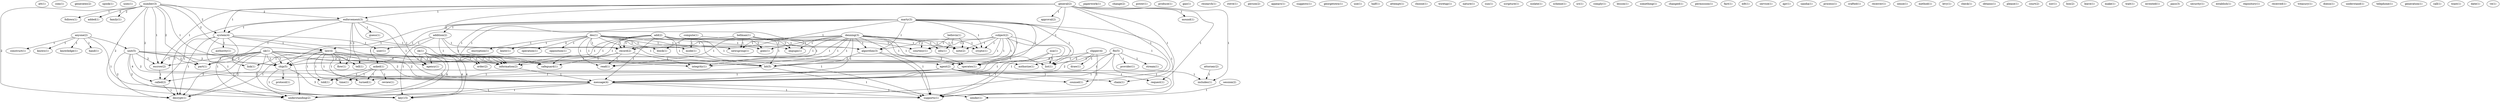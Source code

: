 digraph G {
  att [ label="att(1)" ];
  com [ label="com(1)" ];
  generates [ label="generates(2)" ];
  spook [ label="spook(1)" ];
  uses [ label="uses(1)" ];
  anyone [ label="anyone(2)" ];
  knowledge [ label="knowledge(1)" ];
  unit [ label="unit(5)" ];
  hand [ label="hand(1)" ];
  construct [ label="construct(1)" ];
  knows [ label="knows(1)" ];
  key [ label="key(15)" ];
  paperwork [ label="paperwork(1)" ];
  change [ label="change(2)" ];
  power [ label="power(1)" ];
  produce [ label="produce(1)" ];
  number [ label="number(3)" ];
  follows [ label="follows(1)" ];
  enforcement [ label="enforcement(3)" ];
  added [ label="added(1)" ];
  family [ label="family(1)" ];
  system [ label="system(4)" ];
  law [ label="law(4)" ];
  chip [ label="chip(5)" ];
  escrow [ label="escrow(2)" ];
  part [ label="part(1)" ];
  decrypt [ label="decrypt(1)" ];
  message [ label="message(4)" ];
  understanding [ label="understanding(2)" ];
  gao [ label="gao(1)" ];
  research [ label="research(1)" ];
  des [ label="des(1)" ];
  encryption [ label="encryption(1)" ];
  knew [ label="knew(1)" ];
  operation [ label="operation(1)" ];
  opposition [ label="opposition(1)" ];
  newsgroup [ label="newsgroup(1)" ];
  block [ label="block(1)" ];
  mode [ label="mode(1)" ];
  algorithm [ label="algorithm(3)" ];
  bit [ label="bit(5)" ];
  goes [ label="goes(1)" ];
  impugn [ label="impugn(1)" ];
  record [ label="record(2)" ];
  read [ label="read(1)" ];
  integrity [ label="integrity(1)" ];
  steve [ label="steve(1)" ];
  person [ label="person(2)" ];
  appears [ label="appears(1)" ];
  add [ label="add(2)" ];
  crypto [ label="crypto(1)" ];
  operates [ label="operates(1)" ];
  safeguard [ label="safeguard(1)" ];
  information [ label="information(2)" ];
  supports [ label="supports(1)" ];
  suggests [ label="suggests(1)" ];
  general [ label="general(2)" ];
  approval [ label="approval(2)" ];
  agent [ label="agent(2)" ];
  counsel [ label="counsel(1)" ];
  chain [ label="chain(1)" ];
  mound [ label="mound(1)" ];
  request [ label="request(1)" ];
  includes [ label="includes(1)" ];
  georgetown [ label="georgetown(1)" ];
  use [ label="use(1)" ];
  compute [ label="compute(1)" ];
  marty [ label="marty(3)" ];
  addition [ label="addition(2)" ];
  asked [ label="asked(1)" ];
  list [ label="list(1)" ];
  half [ label="half(1)" ];
  attempt [ label="attempt(1)" ];
  choose [ label="choose(1)" ];
  wiretap [ label="wiretap(1)" ];
  nature [ label="nature(1)" ];
  sun [ label="sun(1)" ];
  scripture [ label="scripture(1)" ];
  isolate [ label="isolate(1)" ];
  scheme [ label="scheme(1)" ];
  guess [ label="guess(1)" ];
  link [ label="link(1)" ];
  flow [ label="flow(1)" ];
  tell [ label="tell(1)" ];
  agency [ label="agency(1)" ];
  subject [ label="subject(2)" ];
  courtesy [ label="courtesy(1)" ];
  note [ label="note(2)" ];
  sri [ label="sri(1)" ];
  comply [ label="comply(1)" ];
  lesson [ label="lesson(1)" ];
  something [ label="something(1)" ];
  changed [ label="changed(1)" ];
  permission [ label="permission(1)" ];
  fact [ label="fact(1)" ];
  edt [ label="edt(1)" ];
  authority [ label="authority(1)" ];
  called [ label="called(2)" ];
  user [ label="user(1)" ];
  authorize [ label="authorize(1)" ];
  told [ label="told(1)" ];
  time [ label="time(1)" ];
  turned [ label="turned(1)" ];
  uk [ label="uk(2)" ];
  denning [ label="denning(3)" ];
  edu [ label="edu(1)" ];
  service [ label="service(1)" ];
  apr [ label="apr(1)" ];
  sandia [ label="sandia(1)" ];
  process [ label="process(1)" ];
  crafted [ label="crafted(1)" ];
  receiver [ label="receiver(1)" ];
  bellovin [ label="bellovin(1)" ];
  hellman [ label="hellman(1)" ];
  sense [ label="sense(1)" ];
  uk [ label="uk(1)" ];
  method [ label="method(1)" ];
  levy [ label="levy(1)" ];
  check [ label="check(1)" ];
  obtains [ label="obtains(1)" ];
  protocol [ label="protocol(1)" ];
  please [ label="please(1)" ];
  court [ label="court(2)" ];
  session [ label="session(2)" ];
  sender [ label="sender(1)" ];
  compute [ label="compute(1)" ];
  xor [ label="xor(1)" ];
  box [ label="box(2)" ];
  leave [ label="leave(1)" ];
  make [ label="make(1)" ];
  wait [ label="wait(1)" ];
  invented [ label="invented(1)" ];
  clipper [ label="clipper(4)" ];
  draw [ label="draw(1)" ];
  pass [ label="pass(3)" ];
  attorney [ label="attorney(2)" ];
  review [ label="review(1)" ];
  sk [ label="sk(4)" ];
  order [ label="order(2)" ];
  security [ label="security(1)" ];
  establish [ label="establish(1)" ];
  repository [ label="repository(1)" ];
  sk [ label="sk(1)" ];
  received [ label="received(1)" ];
  treasury [ label="treasury(1)" ];
  nsa [ label="nsa(1)" ];
  doesn [ label="doesn(1)" ];
  understand [ label="understand(1)" ];
  telephone [ label="telephone(1)" ];
  fbi [ label="fbi(5)" ];
  provider [ label="provider(1)" ];
  stream [ label="stream(1)" ];
  generation [ label="generation(1)" ];
  call [ label="call(1)" ];
  want [ label="want(1)" ];
  date [ label="date(1)" ];
  ve [ label="ve(1)" ];
  anyone -> knowledge [ label="1" ];
  anyone -> unit [ label="1" ];
  anyone -> hand [ label="1" ];
  anyone -> construct [ label="1" ];
  anyone -> knows [ label="1" ];
  anyone -> key [ label="1" ];
  number -> follows [ label="1" ];
  number -> enforcement [ label="2" ];
  number -> added [ label="2" ];
  number -> family [ label="2" ];
  number -> system [ label="2" ];
  number -> law [ label="2" ];
  number -> chip [ label="1" ];
  number -> escrow [ label="1" ];
  number -> part [ label="2" ];
  number -> decrypt [ label="2" ];
  number -> message [ label="2" ];
  number -> understanding [ label="2" ];
  des -> encryption [ label="1" ];
  des -> knew [ label="1" ];
  des -> operation [ label="2" ];
  des -> opposition [ label="1" ];
  des -> newsgroup [ label="1" ];
  des -> block [ label="1" ];
  des -> mode [ label="1" ];
  des -> algorithm [ label="1" ];
  des -> bit [ label="1" ];
  des -> goes [ label="1" ];
  des -> impugn [ label="1" ];
  des -> record [ label="1" ];
  des -> read [ label="1" ];
  des -> integrity [ label="1" ];
  add -> crypto [ label="1" ];
  add -> chip [ label="1" ];
  add -> algorithm [ label="1" ];
  add -> bit [ label="1" ];
  add -> record [ label="1" ];
  add -> operates [ label="1" ];
  add -> safeguard [ label="1" ];
  add -> information [ label="1" ];
  add -> message [ label="1" ];
  add -> supports [ label="1" ];
  general -> enforcement [ label="1" ];
  general -> approval [ label="1" ];
  general -> system [ label="1" ];
  general -> law [ label="1" ];
  general -> agent [ label="1" ];
  general -> counsel [ label="1" ];
  general -> chain [ label="1" ];
  general -> escrow [ label="1" ];
  general -> mound [ label="1" ];
  general -> request [ label="1" ];
  general -> includes [ label="1" ];
  compute -> block [ label="1" ];
  compute -> mode [ label="1" ];
  compute -> bit [ label="1" ];
  marty -> crypto [ label="1" ];
  marty -> addition [ label="1" ];
  marty -> chip [ label="1" ];
  marty -> algorithm [ label="1" ];
  marty -> bit [ label="1" ];
  marty -> record [ label="1" ];
  marty -> operates [ label="1" ];
  marty -> asked [ label="1" ];
  marty -> safeguard [ label="1" ];
  marty -> information [ label="1" ];
  marty -> message [ label="1" ];
  marty -> list [ label="1" ];
  marty -> supports [ label="1" ];
  enforcement -> system [ label="1" ];
  enforcement -> guess [ label="1" ];
  enforcement -> link [ label="1" ];
  enforcement -> flow [ label="1" ];
  enforcement -> tell [ label="1" ];
  enforcement -> agency [ label="1" ];
  enforcement -> information [ label="1" ];
  enforcement -> decrypt [ label="1" ];
  enforcement -> message [ label="1" ];
  subject -> crypto [ label="1" ];
  subject -> chip [ label="1" ];
  subject -> algorithm [ label="1" ];
  subject -> bit [ label="1" ];
  subject -> courtesy [ label="1" ];
  subject -> operates [ label="1" ];
  subject -> message [ label="1" ];
  subject -> note [ label="1" ];
  subject -> list [ label="1" ];
  subject -> supports [ label="1" ];
  system -> law [ label="1" ];
  system -> authority [ label="1" ];
  system -> called [ label="1" ];
  system -> user [ label="1" ];
  system -> decrypt [ label="1" ];
  system -> understanding [ label="1" ];
  system -> authorize [ label="1" ];
  system -> key [ label="1" ];
  law -> link [ label="1" ];
  law -> agent [ label="1" ];
  law -> flow [ label="1" ];
  law -> tell [ label="1" ];
  law -> agency [ label="1" ];
  law -> information [ label="1" ];
  law -> decrypt [ label="1" ];
  law -> message [ label="1" ];
  law -> told [ label="1" ];
  law -> time [ label="1" ];
  law -> turned [ label="1" ];
  uk -> chip [ label="1" ];
  uk -> escrow [ label="1" ];
  uk -> bit [ label="1" ];
  uk -> part [ label="2" ];
  uk -> decrypt [ label="2" ];
  uk -> message [ label="2" ];
  uk -> understanding [ label="2" ];
  agent -> counsel [ label="1" ];
  agent -> chain [ label="1" ];
  agent -> request [ label="1" ];
  agent -> includes [ label="1" ];
  agent -> told [ label="1" ];
  agent -> time [ label="1" ];
  agent -> turned [ label="1" ];
  unit -> chip [ label="2" ];
  unit -> escrow [ label="2" ];
  unit -> bit [ label="2" ];
  unit -> called [ label="4" ];
  unit -> part [ label="2" ];
  unit -> decrypt [ label="2" ];
  unit -> message [ label="2" ];
  unit -> understanding [ label="2" ];
  denning -> crypto [ label="1" ];
  denning -> newsgroup [ label="1" ];
  denning -> chip [ label="1" ];
  denning -> edu [ label="1" ];
  denning -> algorithm [ label="1" ];
  denning -> bit [ label="1" ];
  denning -> courtesy [ label="1" ];
  denning -> goes [ label="1" ];
  denning -> impugn [ label="1" ];
  denning -> record [ label="1" ];
  denning -> operates [ label="1" ];
  denning -> read [ label="1" ];
  denning -> integrity [ label="1" ];
  denning -> message [ label="1" ];
  denning -> note [ label="1" ];
  denning -> list [ label="1" ];
  denning -> supports [ label="1" ];
  bellovin -> edu [ label="1" ];
  bellovin -> courtesy [ label="1" ];
  bellovin -> note [ label="1" ];
  hellman -> newsgroup [ label="1" ];
  hellman -> courtesy [ label="1" ];
  hellman -> goes [ label="1" ];
  hellman -> impugn [ label="1" ];
  hellman -> record [ label="1" ];
  hellman -> read [ label="1" ];
  hellman -> integrity [ label="1" ];
  hellman -> note [ label="1" ];
  uk -> chip [ label="1" ];
  uk -> escrow [ label="1" ];
  uk -> bit [ label="1" ];
  uk -> part [ label="2" ];
  uk -> decrypt [ label="2" ];
  uk -> message [ label="2" ];
  uk -> understanding [ label="2" ];
  addition -> record [ label="1" ];
  addition -> user [ label="1" ];
  addition -> safeguard [ label="1" ];
  addition -> information [ label="1" ];
  addition -> key [ label="1" ];
  chip -> protocol [ label="1" ];
  chip -> supports [ label="3" ];
  chip -> key [ label="1" ];
  escrow -> called [ label="1" ];
  session -> sender [ label="1" ];
  algorithm -> bit [ label="2" ];
  algorithm -> operates [ label="2" ];
  algorithm -> supports [ label="2" ];
  bit -> called [ label="1" ];
  bit -> supports [ label="1" ];
  called -> decrypt [ label="1" ];
  clipper -> operates [ label="2" ];
  clipper -> draw [ label="1" ];
  clipper -> message [ label="2" ];
  clipper -> list [ label="2" ];
  clipper -> supports [ label="2" ];
  record -> read [ label="1" ];
  record -> safeguard [ label="1" ];
  record -> information [ label="1" ];
  record -> integrity [ label="1" ];
  attorney -> includes [ label="1" ];
  asked -> review [ label="1" ];
  asked -> told [ label="1" ];
  asked -> time [ label="1" ];
  asked -> turned [ label="1" ];
  sk -> agency [ label="1" ];
  sk -> information [ label="1" ];
  sk -> order [ label="1" ];
  sk -> understanding [ label="4" ];
  sk -> key [ label="4" ];
  sk -> agency [ label="1" ];
  sk -> information [ label="1" ];
  sk -> order [ label="1" ];
  sk -> understanding [ label="4" ];
  sk -> key [ label="4" ];
  nsa -> message [ label="1" ];
  nsa -> list [ label="1" ];
  nsa -> supports [ label="1" ];
  information -> message [ label="1" ];
  fbi -> message [ label="1" ];
  fbi -> understanding [ label="1" ];
  fbi -> list [ label="1" ];
  fbi -> provider [ label="1" ];
  fbi -> authorize [ label="1" ];
  fbi -> stream [ label="1" ];
  fbi -> supports [ label="1" ];
  message -> understanding [ label="1" ];
  message -> sender [ label="1" ];
  message -> supports [ label="1" ];
  message -> key [ label="1" ];
}
